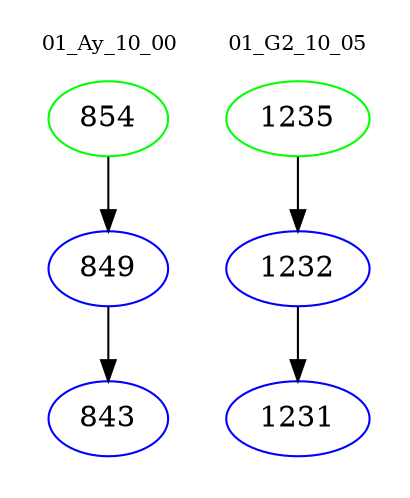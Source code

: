 digraph{
subgraph cluster_0 {
color = white
label = "01_Ay_10_00";
fontsize=10;
T0_854 [label="854", color="green"]
T0_854 -> T0_849 [color="black"]
T0_849 [label="849", color="blue"]
T0_849 -> T0_843 [color="black"]
T0_843 [label="843", color="blue"]
}
subgraph cluster_1 {
color = white
label = "01_G2_10_05";
fontsize=10;
T1_1235 [label="1235", color="green"]
T1_1235 -> T1_1232 [color="black"]
T1_1232 [label="1232", color="blue"]
T1_1232 -> T1_1231 [color="black"]
T1_1231 [label="1231", color="blue"]
}
}
